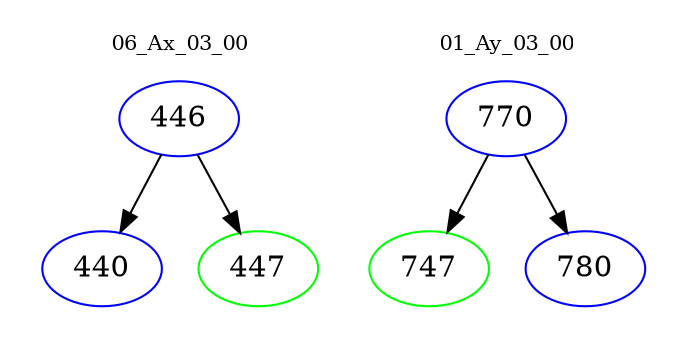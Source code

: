 digraph{
subgraph cluster_0 {
color = white
label = "06_Ax_03_00";
fontsize=10;
T0_446 [label="446", color="blue"]
T0_446 -> T0_440 [color="black"]
T0_440 [label="440", color="blue"]
T0_446 -> T0_447 [color="black"]
T0_447 [label="447", color="green"]
}
subgraph cluster_1 {
color = white
label = "01_Ay_03_00";
fontsize=10;
T1_770 [label="770", color="blue"]
T1_770 -> T1_747 [color="black"]
T1_747 [label="747", color="green"]
T1_770 -> T1_780 [color="black"]
T1_780 [label="780", color="blue"]
}
}
